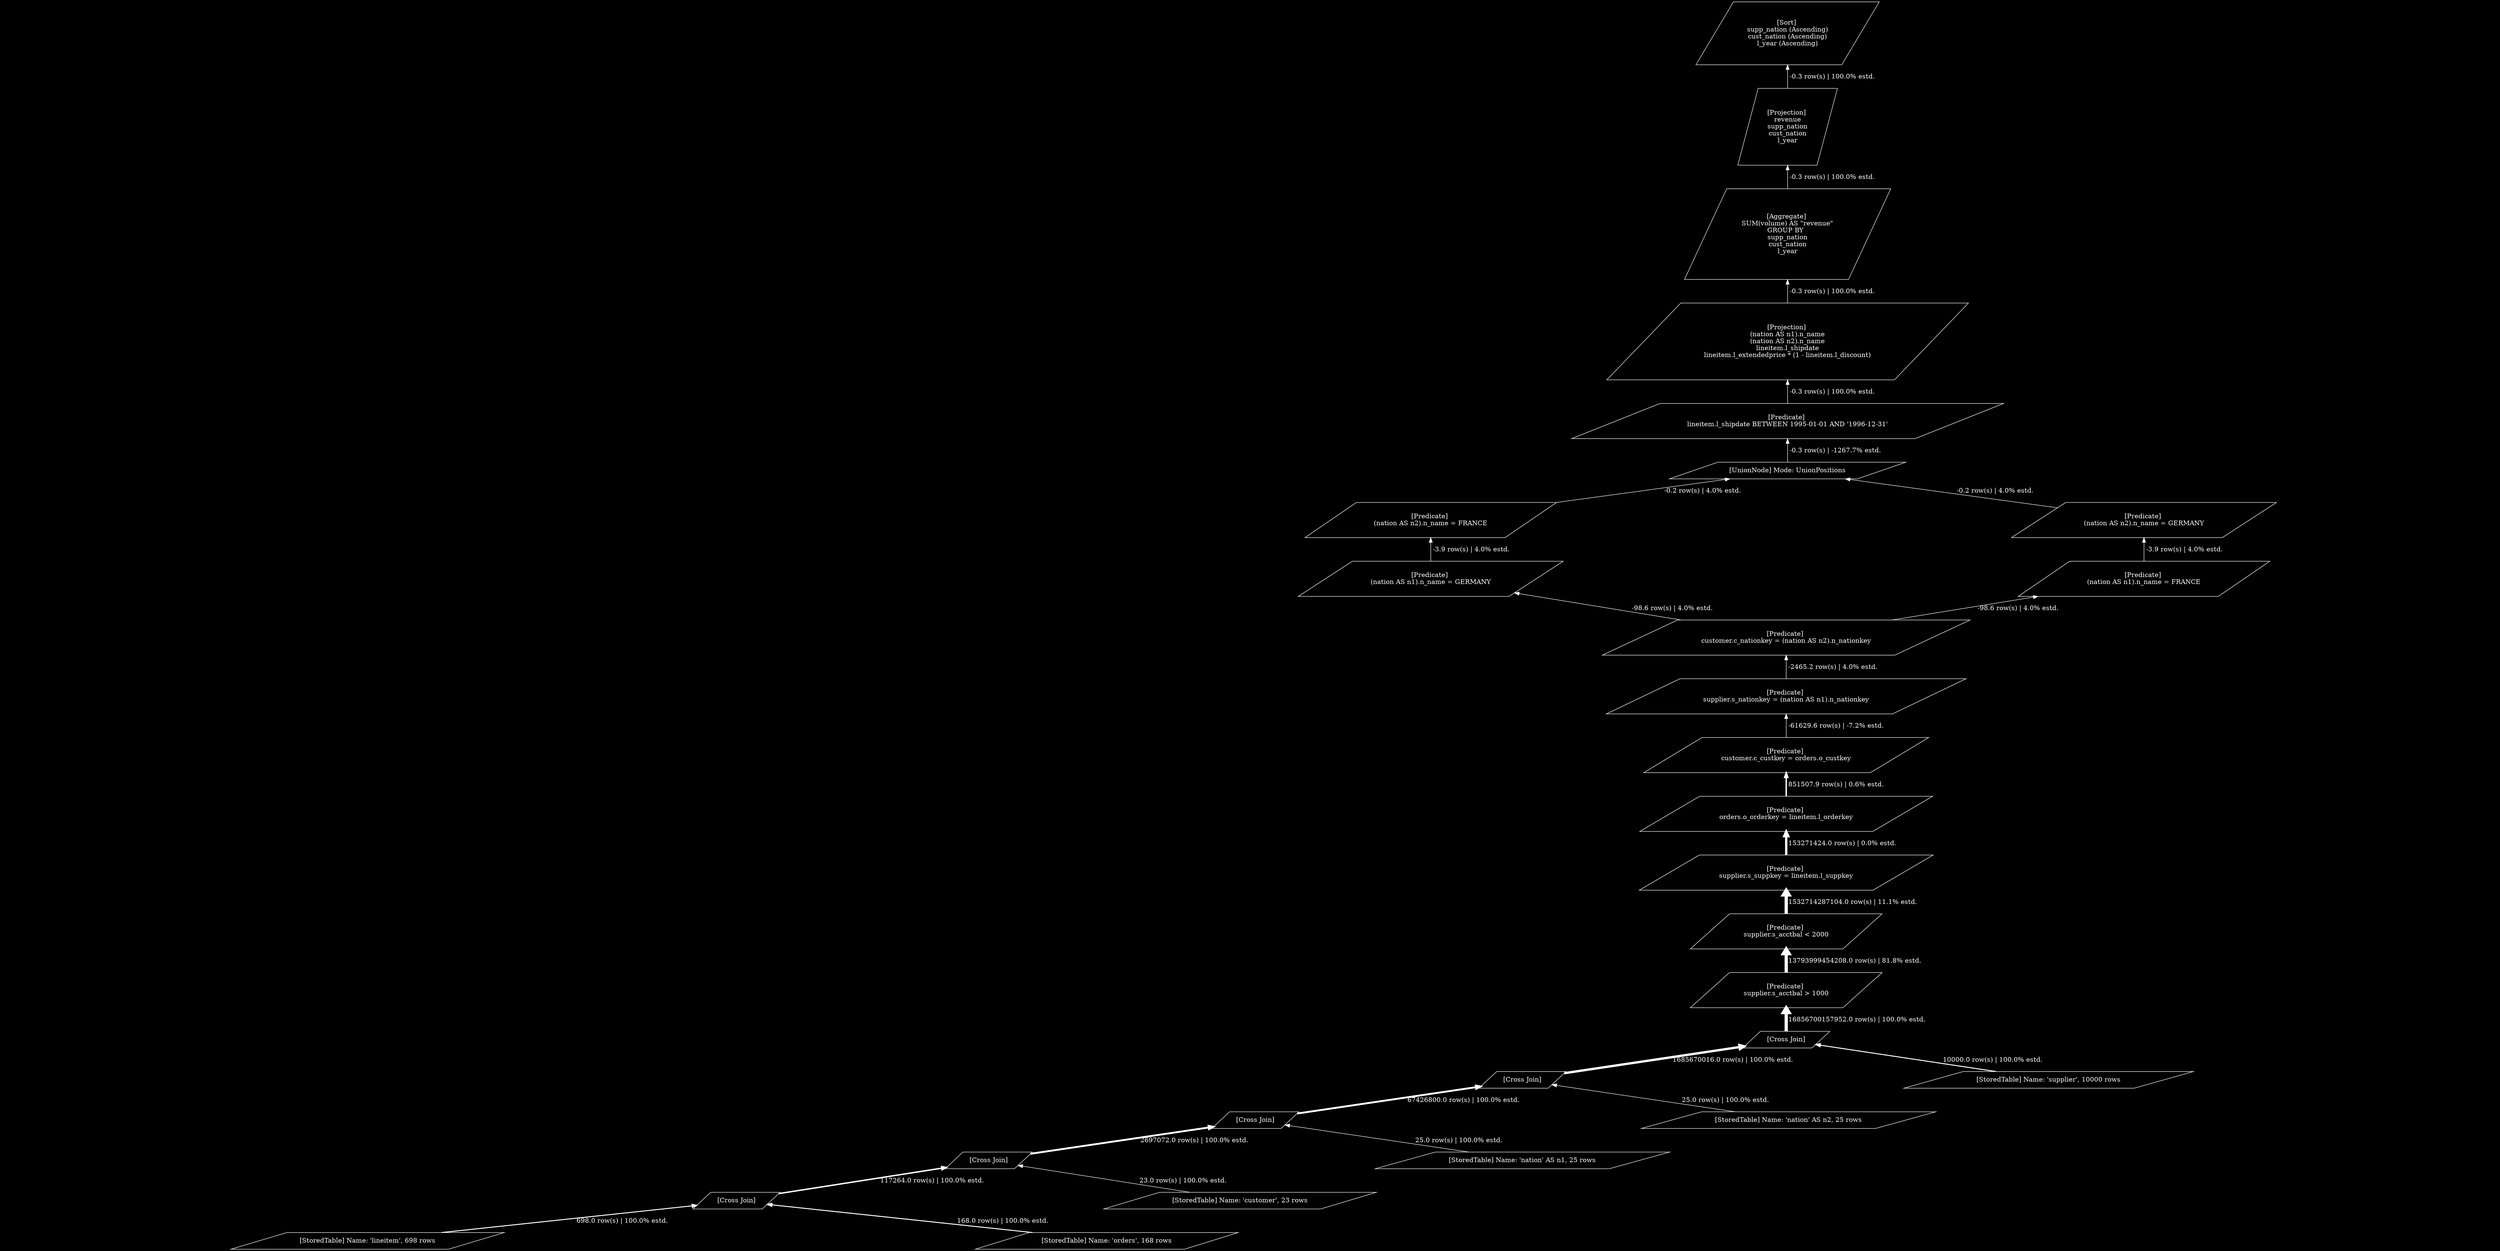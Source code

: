 digraph {
rankdir=BT
bgcolor=black
ratio=0.5
node [color=white,fontcolor=white,shape=parallelogram]
edge [color=white,fontcolor=white]
19712512[label="[Sort] 
supp_nation (Ascending)
cust_nation (Ascending)
l_year (Ascending)"]
19711760 -> 19712512[label=" -0.3 row(s) | 100.0% estd.",penwidth=1]
19711760[label="[Projection] 
revenue
supp_nation
cust_nation
l_year"]
19711472 -> 19711760[label=" -0.3 row(s) | 100.0% estd.",penwidth=1]
19711472[label="[Aggregate] 
SUM(volume) AS \"revenue\"
 GROUP BY   
supp_nation
cust_nation
l_year"]
19708992 -> 19711472[label=" -0.3 row(s) | 100.0% estd.",penwidth=1]
19708992[label="[Projection] 
(nation AS n1).n_name
(nation AS n2).n_name
lineitem.l_shipdate
lineitem.l_extendedprice * (1 - lineitem.l_discount)"]
19706224 -> 19708992[label=" -0.3 row(s) | 100.0% estd.",penwidth=1]
19706224[label="[Predicate] 
lineitem.l_shipdate BETWEEN 1995-01-01 AND '1996-12-31'"]
19704736 -> 19706224[label=" -0.3 row(s) | -1267.7% estd.",penwidth=1]
19704736[label="[UnionNode] Mode: UnionPositions"]
19705312 -> 19704736[label=" -0.2 row(s) | 4.0% estd.",penwidth=1]
19705312[label="[Predicate] 
(nation AS n2).n_name = FRANCE"]
19704976 -> 19705312[label=" -3.9 row(s) | 4.0% estd.",penwidth=1]
19704976[label="[Predicate] 
(nation AS n1).n_name = GERMANY"]
19704432 -> 19704976[label=" -98.6 row(s) | 4.0% estd.",penwidth=1]
19704432[label="[Predicate] 
customer.c_nationkey = (nation AS n2).n_nationkey"]
19704096 -> 19704432[label=" -2465.2 row(s) | 4.0% estd.",penwidth=1]
19704096[label="[Predicate] 
supplier.s_nationkey = (nation AS n1).n_nationkey"]
19703760 -> 19704096[label=" -61629.6 row(s) | -7.2% estd.",penwidth=1]
19703760[label="[Predicate] 
customer.c_custkey = orders.o_custkey"]
19703424 -> 19703760[label=" 851507.9 row(s) | 0.6% estd.",penwidth=3]
19703424[label="[Predicate] 
orders.o_orderkey = lineitem.l_orderkey"]
19703088 -> 19703424[label=" 153271424.0 row(s) | 0.0% estd.",penwidth=5]
19703088[label="[Predicate] 
supplier.s_suppkey = lineitem.l_suppkey"]
19702752 -> 19703088[label=" 1532714287104.0 row(s) | 11.1% estd.",penwidth=7]
19702752[label="[Predicate] 
supplier.s_acctbal < 2000"]
19702176 -> 19702752[label=" 13793999454208.0 row(s) | 81.8% estd.",penwidth=7]
19702176[label="[Predicate] 
supplier.s_acctbal > 1000"]
19695152 -> 19702176[label=" 16856700157952.0 row(s) | 100.0% estd.",penwidth=7]
19695152[label="[Cross Join]
"]
19694304 -> 19695152[label=" 1685670016.0 row(s) | 100.0% estd.",penwidth=5]
19694304[label="[Cross Join]
"]
19693552 -> 19694304[label=" 67426800.0 row(s) | 100.0% estd.",penwidth=4]
19693552[label="[Cross Join]
"]
19693040 -> 19693552[label=" 2697072.0 row(s) | 100.0% estd.",penwidth=4]
19693040[label="[Cross Join]
"]
18063648 -> 19693040[label=" 117264.0 row(s) | 100.0% estd.",penwidth=3]
18063648[label="[Cross Join]
"]
18062256 -> 18063648[label=" 698.0 row(s) | 100.0% estd.",penwidth=2]
18062256[label="[StoredTable] Name: 'lineitem', 698 rows"]
18063040 -> 18063648[label=" 168.0 row(s) | 100.0% estd.",penwidth=2]
18063040[label="[StoredTable] Name: 'orders', 168 rows"]
19692512 -> 19693040[label=" 23.0 row(s) | 100.0% estd.",penwidth=1]
19692512[label="[StoredTable] Name: 'customer', 23 rows"]
19693296 -> 19693552[label=" 25.0 row(s) | 100.0% estd.",penwidth=1]
19693296[label="[StoredTable] Name: 'nation' AS n1, 25 rows"]
19693872 -> 19694304[label=" 25.0 row(s) | 100.0% estd.",penwidth=1]
19693872[label="[StoredTable] Name: 'nation' AS n2, 25 rows"]
19694624 -> 19695152[label=" 10000.0 row(s) | 100.0% estd.",penwidth=2]
19694624[label="[StoredTable] Name: 'supplier', 10000 rows"]
19705920 -> 19704736[label=" -0.2 row(s) | 4.0% estd.",penwidth=1]
19705920[label="[Predicate] 
(nation AS n2).n_name = GERMANY"]
19705616 -> 19705920[label=" -3.9 row(s) | 4.0% estd.",penwidth=1]
19705616[label="[Predicate] 
(nation AS n1).n_name = FRANCE"]
19704432 -> 19705616[label=" -98.6 row(s) | 4.0% estd.",penwidth=1]
}
